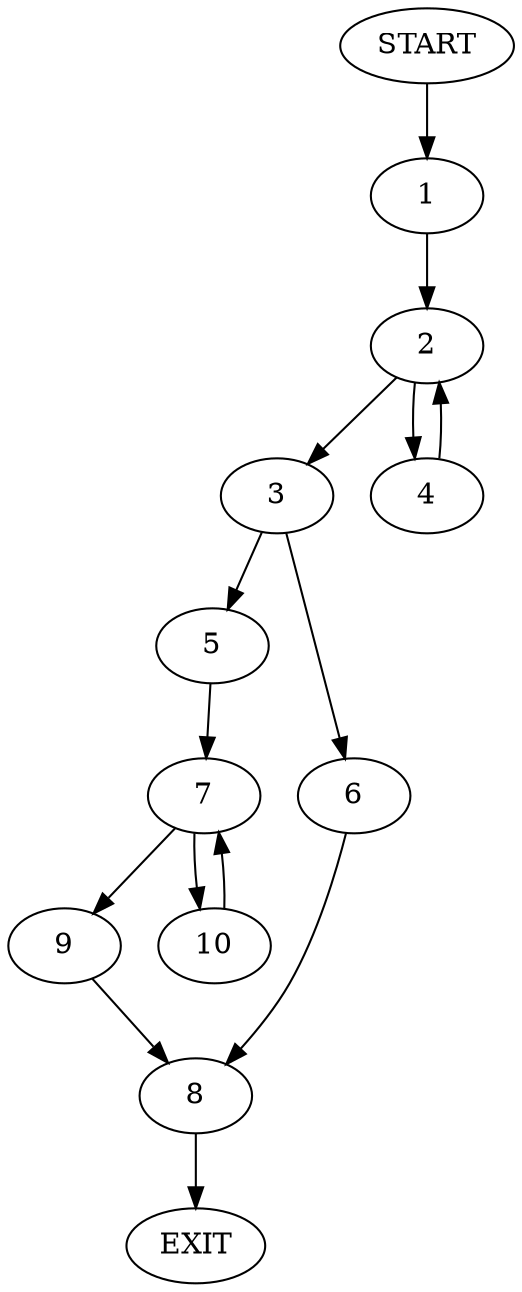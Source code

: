 digraph {
0 [label="START"];
1;
2;
3;
4;
5;
6;
7;
8;
9;
10;
11 [label="EXIT"];
0 -> 1;
1 -> 2;
2 -> 3;
2 -> 4;
4 -> 2;
3 -> 5;
3 -> 6;
5 -> 7;
6 -> 8;
7 -> 9;
7 -> 10;
10 -> 7;
9 -> 8;
8 -> 11;
}